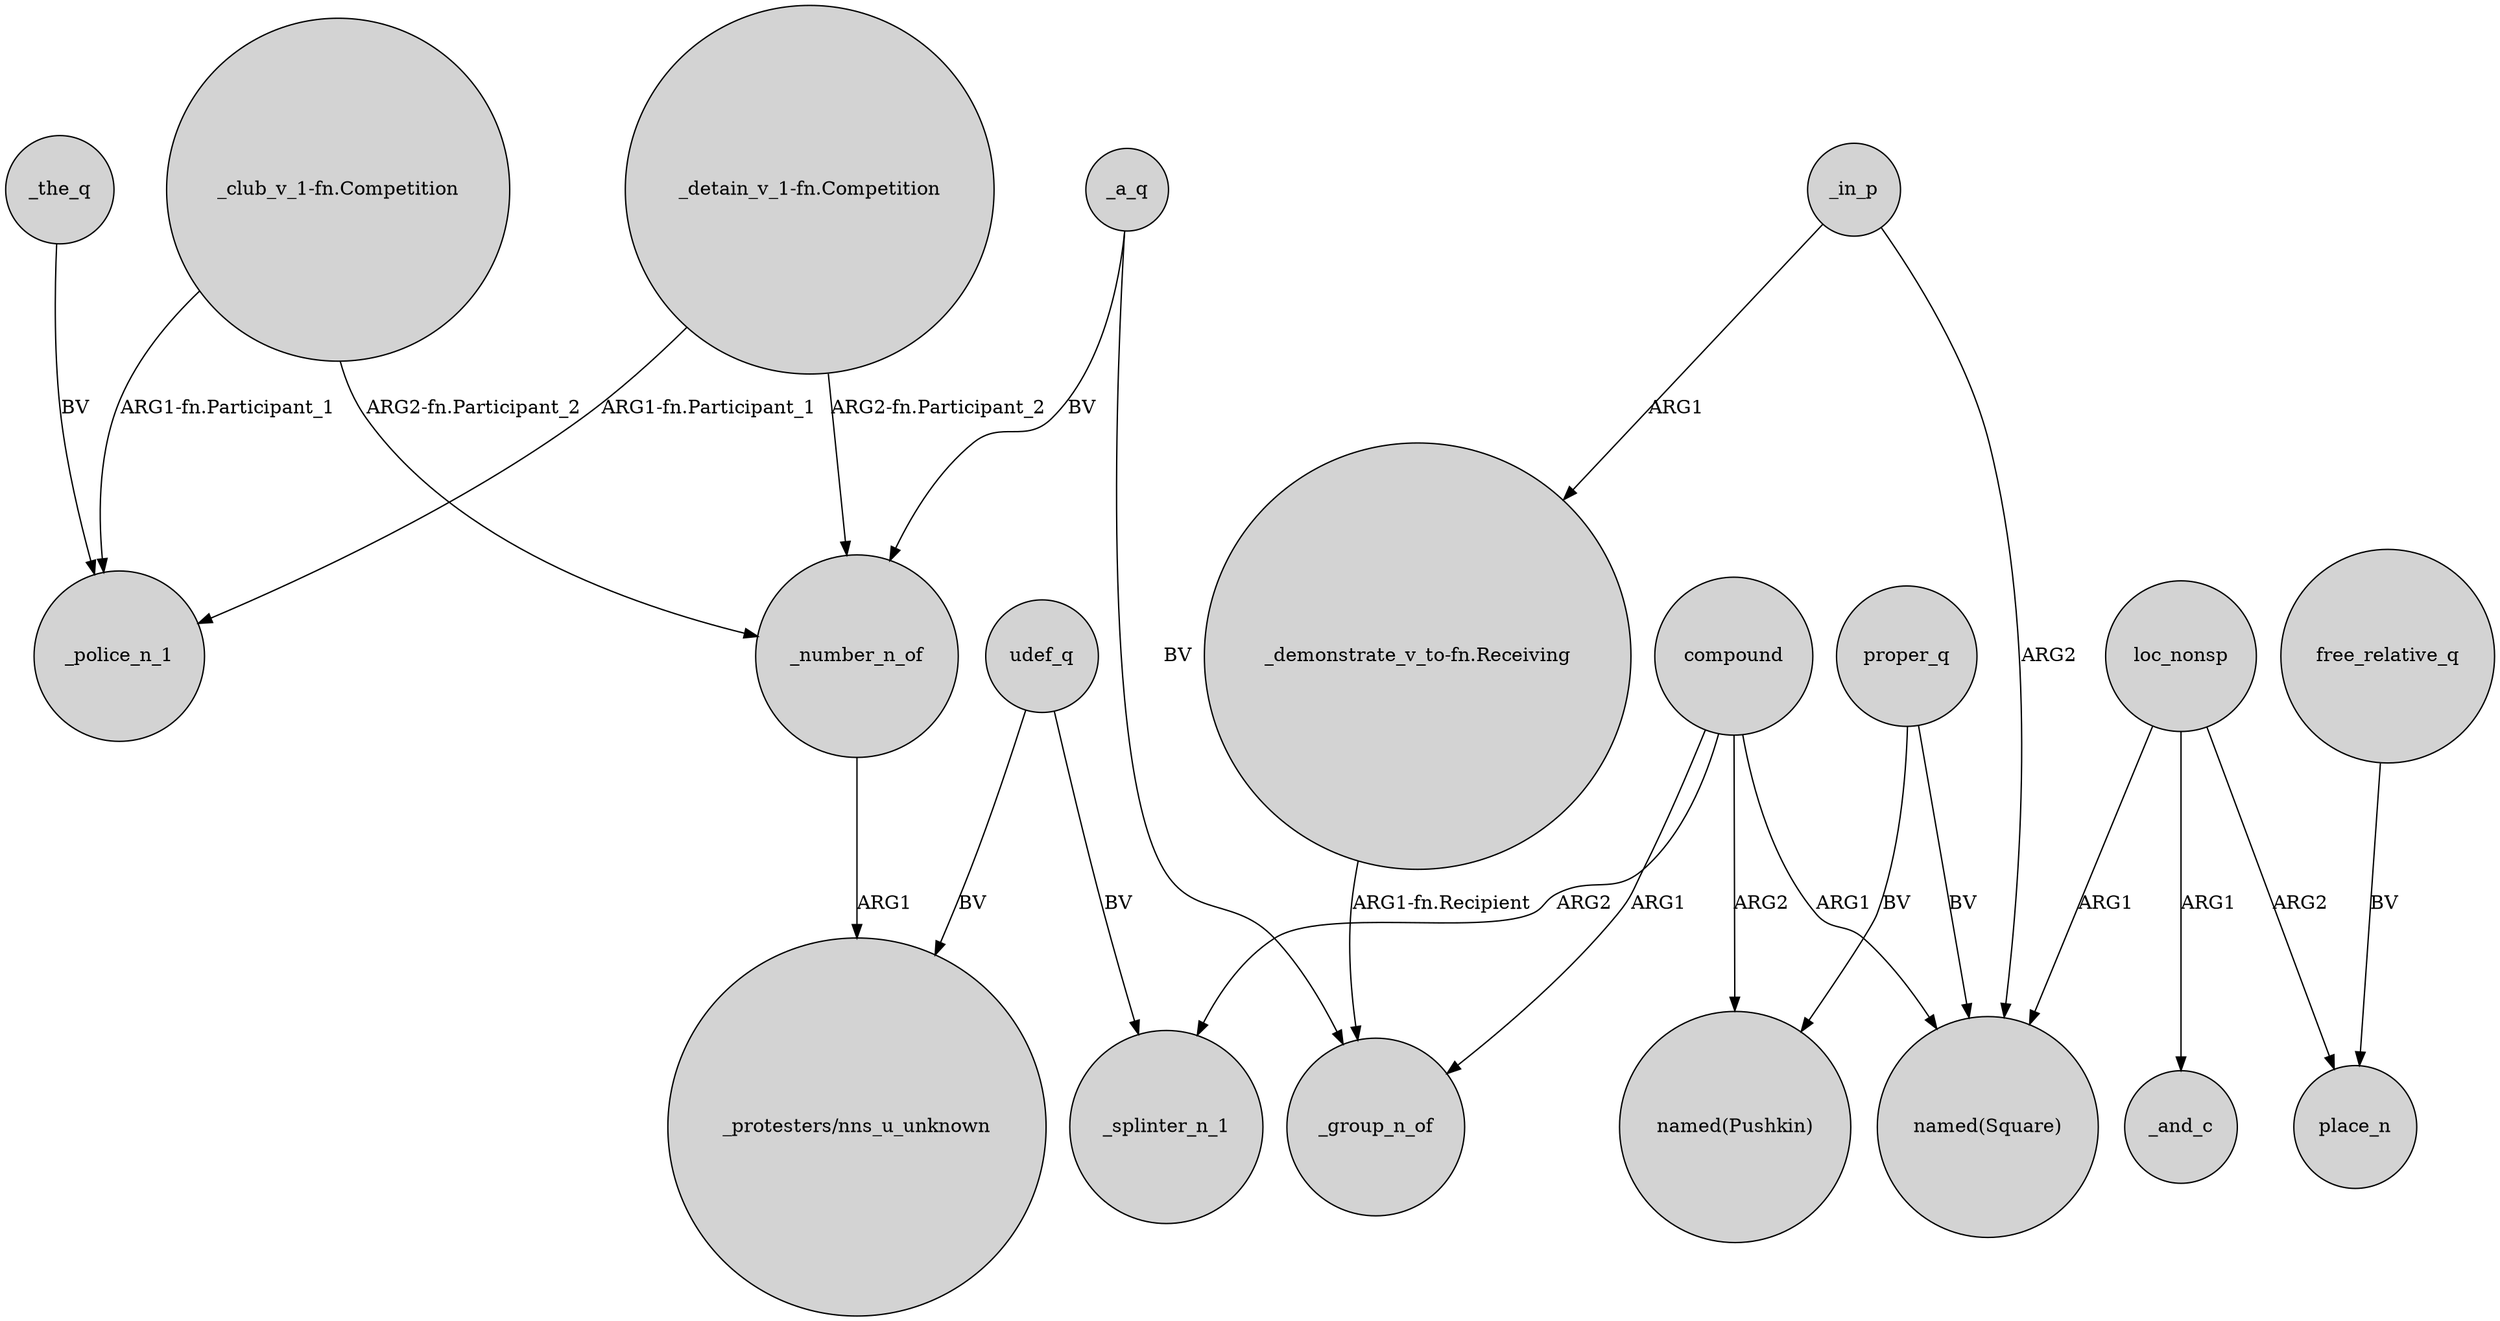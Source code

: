 digraph {
	node [shape=circle style=filled]
	_number_n_of -> "_protesters/nns_u_unknown" [label=ARG1]
	"_demonstrate_v_to-fn.Receiving" -> _group_n_of [label="ARG1-fn.Recipient"]
	"_club_v_1-fn.Competition" -> _police_n_1 [label="ARG1-fn.Participant_1"]
	"_club_v_1-fn.Competition" -> _number_n_of [label="ARG2-fn.Participant_2"]
	"_detain_v_1-fn.Competition" -> _number_n_of [label="ARG2-fn.Participant_2"]
	loc_nonsp -> _and_c [label=ARG1]
	free_relative_q -> place_n [label=BV]
	udef_q -> _splinter_n_1 [label=BV]
	_in_p -> "named(Square)" [label=ARG2]
	compound -> _group_n_of [label=ARG1]
	_a_q -> _group_n_of [label=BV]
	"_detain_v_1-fn.Competition" -> _police_n_1 [label="ARG1-fn.Participant_1"]
	proper_q -> "named(Pushkin)" [label=BV]
	_in_p -> "_demonstrate_v_to-fn.Receiving" [label=ARG1]
	loc_nonsp -> "named(Square)" [label=ARG1]
	compound -> "named(Square)" [label=ARG1]
	proper_q -> "named(Square)" [label=BV]
	loc_nonsp -> place_n [label=ARG2]
	_a_q -> _number_n_of [label=BV]
	compound -> "named(Pushkin)" [label=ARG2]
	_the_q -> _police_n_1 [label=BV]
	udef_q -> "_protesters/nns_u_unknown" [label=BV]
	compound -> _splinter_n_1 [label=ARG2]
}
